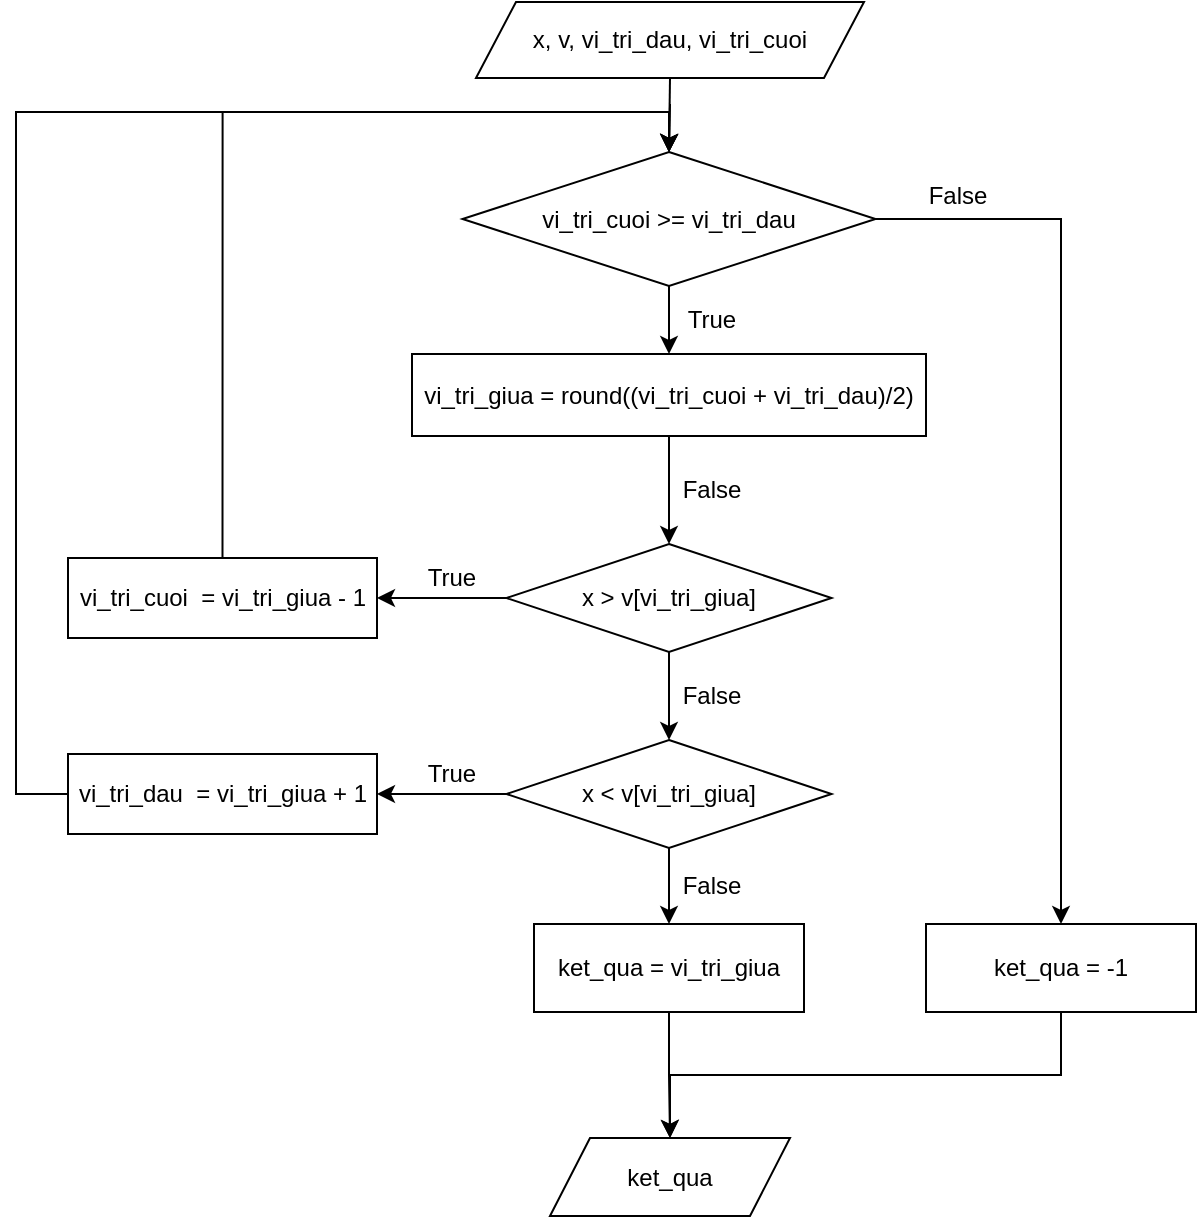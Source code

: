 <mxfile version="13.8.0" type="github">
  <diagram id="OzYs04S8uUPBTb7_q9K2" name="Page-1">
    <mxGraphModel dx="1378" dy="770" grid="0" gridSize="10" guides="1" tooltips="1" connect="1" arrows="1" fold="1" page="1" pageScale="1" pageWidth="827" pageHeight="700" math="0" shadow="0">
      <root>
        <mxCell id="0" />
        <mxCell id="1" parent="0" />
        <mxCell id="MOmWcvqIyaZAT1qRm1WX-9" style="edgeStyle=orthogonalEdgeStyle;rounded=0;orthogonalLoop=1;jettySize=auto;html=1;entryX=0.5;entryY=0;entryDx=0;entryDy=0;" edge="1" parent="1" target="MOmWcvqIyaZAT1qRm1WX-2">
          <mxGeometry relative="1" as="geometry">
            <mxPoint x="409" y="73" as="sourcePoint" />
          </mxGeometry>
        </mxCell>
        <mxCell id="MOmWcvqIyaZAT1qRm1WX-10" style="edgeStyle=orthogonalEdgeStyle;rounded=0;orthogonalLoop=1;jettySize=auto;html=1;exitX=0.5;exitY=1;exitDx=0;exitDy=0;entryX=0.5;entryY=0;entryDx=0;entryDy=0;" edge="1" parent="1" source="MOmWcvqIyaZAT1qRm1WX-2" target="MOmWcvqIyaZAT1qRm1WX-5">
          <mxGeometry relative="1" as="geometry" />
        </mxCell>
        <mxCell id="MOmWcvqIyaZAT1qRm1WX-29" style="edgeStyle=orthogonalEdgeStyle;rounded=0;orthogonalLoop=1;jettySize=auto;html=1;exitX=1;exitY=0.5;exitDx=0;exitDy=0;entryX=0.5;entryY=0;entryDx=0;entryDy=0;" edge="1" parent="1" source="MOmWcvqIyaZAT1qRm1WX-2" target="MOmWcvqIyaZAT1qRm1WX-27">
          <mxGeometry relative="1" as="geometry" />
        </mxCell>
        <mxCell id="MOmWcvqIyaZAT1qRm1WX-2" value="vi_tri_cuoi &amp;gt;= vi_tri_dau" style="rhombus;whiteSpace=wrap;html=1;" vertex="1" parent="1">
          <mxGeometry x="305.25" y="97" width="206.5" height="67" as="geometry" />
        </mxCell>
        <mxCell id="MOmWcvqIyaZAT1qRm1WX-16" style="edgeStyle=orthogonalEdgeStyle;rounded=0;orthogonalLoop=1;jettySize=auto;html=1;exitX=0;exitY=0.5;exitDx=0;exitDy=0;entryX=1;entryY=0.5;entryDx=0;entryDy=0;" edge="1" parent="1" source="MOmWcvqIyaZAT1qRm1WX-3" target="MOmWcvqIyaZAT1qRm1WX-6">
          <mxGeometry relative="1" as="geometry" />
        </mxCell>
        <mxCell id="MOmWcvqIyaZAT1qRm1WX-22" style="edgeStyle=orthogonalEdgeStyle;rounded=0;orthogonalLoop=1;jettySize=auto;html=1;exitX=0.5;exitY=1;exitDx=0;exitDy=0;entryX=0.5;entryY=0;entryDx=0;entryDy=0;" edge="1" parent="1" source="MOmWcvqIyaZAT1qRm1WX-3" target="MOmWcvqIyaZAT1qRm1WX-7">
          <mxGeometry relative="1" as="geometry" />
        </mxCell>
        <mxCell id="MOmWcvqIyaZAT1qRm1WX-3" value="x &amp;gt; v[vi_tri_giua]" style="rhombus;whiteSpace=wrap;html=1;" vertex="1" parent="1">
          <mxGeometry x="327.25" y="293" width="162.5" height="54" as="geometry" />
        </mxCell>
        <mxCell id="MOmWcvqIyaZAT1qRm1WX-11" style="edgeStyle=orthogonalEdgeStyle;rounded=0;orthogonalLoop=1;jettySize=auto;html=1;exitX=0.5;exitY=1;exitDx=0;exitDy=0;entryX=0.5;entryY=0;entryDx=0;entryDy=0;" edge="1" parent="1" source="MOmWcvqIyaZAT1qRm1WX-5" target="MOmWcvqIyaZAT1qRm1WX-3">
          <mxGeometry relative="1" as="geometry" />
        </mxCell>
        <mxCell id="MOmWcvqIyaZAT1qRm1WX-5" value="vi_tri_giua = round((vi_tri_cuoi + vi_tri_dau)/2)" style="rounded=0;whiteSpace=wrap;html=1;" vertex="1" parent="1">
          <mxGeometry x="280" y="198" width="257" height="41" as="geometry" />
        </mxCell>
        <mxCell id="MOmWcvqIyaZAT1qRm1WX-17" style="edgeStyle=orthogonalEdgeStyle;rounded=0;orthogonalLoop=1;jettySize=auto;html=1;exitX=0.5;exitY=0;exitDx=0;exitDy=0;entryX=0.5;entryY=0;entryDx=0;entryDy=0;" edge="1" parent="1" source="MOmWcvqIyaZAT1qRm1WX-6" target="MOmWcvqIyaZAT1qRm1WX-2">
          <mxGeometry relative="1" as="geometry">
            <mxPoint x="219" y="66" as="targetPoint" />
          </mxGeometry>
        </mxCell>
        <mxCell id="MOmWcvqIyaZAT1qRm1WX-6" value="vi_tri_cuoi&amp;nbsp; = vi_tri_giua - 1" style="rounded=0;whiteSpace=wrap;html=1;" vertex="1" parent="1">
          <mxGeometry x="108" y="300" width="154.5" height="40" as="geometry" />
        </mxCell>
        <mxCell id="MOmWcvqIyaZAT1qRm1WX-20" style="edgeStyle=orthogonalEdgeStyle;rounded=0;orthogonalLoop=1;jettySize=auto;html=1;exitX=0;exitY=0.5;exitDx=0;exitDy=0;entryX=1;entryY=0.5;entryDx=0;entryDy=0;" edge="1" parent="1" source="MOmWcvqIyaZAT1qRm1WX-7" target="MOmWcvqIyaZAT1qRm1WX-8">
          <mxGeometry relative="1" as="geometry" />
        </mxCell>
        <mxCell id="MOmWcvqIyaZAT1qRm1WX-30" style="edgeStyle=orthogonalEdgeStyle;rounded=0;orthogonalLoop=1;jettySize=auto;html=1;exitX=0.5;exitY=1;exitDx=0;exitDy=0;entryX=0.5;entryY=0;entryDx=0;entryDy=0;" edge="1" parent="1" source="MOmWcvqIyaZAT1qRm1WX-7" target="MOmWcvqIyaZAT1qRm1WX-26">
          <mxGeometry relative="1" as="geometry" />
        </mxCell>
        <mxCell id="MOmWcvqIyaZAT1qRm1WX-7" value="x &amp;lt; v[vi_tri_giua]" style="rhombus;whiteSpace=wrap;html=1;" vertex="1" parent="1">
          <mxGeometry x="327.25" y="391" width="162.5" height="54" as="geometry" />
        </mxCell>
        <mxCell id="MOmWcvqIyaZAT1qRm1WX-21" style="edgeStyle=orthogonalEdgeStyle;rounded=0;orthogonalLoop=1;jettySize=auto;html=1;exitX=0;exitY=0.5;exitDx=0;exitDy=0;entryX=0.5;entryY=0;entryDx=0;entryDy=0;" edge="1" parent="1" source="MOmWcvqIyaZAT1qRm1WX-8" target="MOmWcvqIyaZAT1qRm1WX-2">
          <mxGeometry relative="1" as="geometry">
            <Array as="points">
              <mxPoint x="82" y="418" />
              <mxPoint x="82" y="77" />
              <mxPoint x="409" y="77" />
            </Array>
          </mxGeometry>
        </mxCell>
        <mxCell id="MOmWcvqIyaZAT1qRm1WX-8" value="vi_tri_dau&amp;nbsp; = vi_tri_giua + 1" style="rounded=0;whiteSpace=wrap;html=1;" vertex="1" parent="1">
          <mxGeometry x="108" y="398" width="154.5" height="40" as="geometry" />
        </mxCell>
        <mxCell id="MOmWcvqIyaZAT1qRm1WX-31" style="edgeStyle=orthogonalEdgeStyle;rounded=0;orthogonalLoop=1;jettySize=auto;html=1;exitX=0.5;exitY=1;exitDx=0;exitDy=0;" edge="1" parent="1" source="MOmWcvqIyaZAT1qRm1WX-26" target="MOmWcvqIyaZAT1qRm1WX-28">
          <mxGeometry relative="1" as="geometry" />
        </mxCell>
        <mxCell id="MOmWcvqIyaZAT1qRm1WX-26" value="ket_qua = vi_tri_giua" style="rounded=0;whiteSpace=wrap;html=1;" vertex="1" parent="1">
          <mxGeometry x="341" y="483" width="135" height="44" as="geometry" />
        </mxCell>
        <mxCell id="MOmWcvqIyaZAT1qRm1WX-32" style="edgeStyle=orthogonalEdgeStyle;rounded=0;orthogonalLoop=1;jettySize=auto;html=1;exitX=0.5;exitY=1;exitDx=0;exitDy=0;" edge="1" parent="1" source="MOmWcvqIyaZAT1qRm1WX-27" target="MOmWcvqIyaZAT1qRm1WX-28">
          <mxGeometry relative="1" as="geometry" />
        </mxCell>
        <mxCell id="MOmWcvqIyaZAT1qRm1WX-27" value="ket_qua = -1" style="rounded=0;whiteSpace=wrap;html=1;" vertex="1" parent="1">
          <mxGeometry x="537" y="483" width="135" height="44" as="geometry" />
        </mxCell>
        <mxCell id="MOmWcvqIyaZAT1qRm1WX-28" value="ket_qua" style="shape=parallelogram;perimeter=parallelogramPerimeter;whiteSpace=wrap;html=1;fixedSize=1;" vertex="1" parent="1">
          <mxGeometry x="349" y="590" width="120" height="39" as="geometry" />
        </mxCell>
        <mxCell id="MOmWcvqIyaZAT1qRm1WX-35" style="edgeStyle=orthogonalEdgeStyle;rounded=0;orthogonalLoop=1;jettySize=auto;html=1;exitX=0.5;exitY=1;exitDx=0;exitDy=0;entryX=0.5;entryY=0;entryDx=0;entryDy=0;" edge="1" parent="1" source="MOmWcvqIyaZAT1qRm1WX-33" target="MOmWcvqIyaZAT1qRm1WX-2">
          <mxGeometry relative="1" as="geometry" />
        </mxCell>
        <mxCell id="MOmWcvqIyaZAT1qRm1WX-33" value="&lt;span&gt;x, v, vi_tri_dau, vi_tri_cuoi&lt;/span&gt;" style="shape=parallelogram;perimeter=parallelogramPerimeter;whiteSpace=wrap;html=1;fixedSize=1;" vertex="1" parent="1">
          <mxGeometry x="312" y="22" width="194" height="38" as="geometry" />
        </mxCell>
        <mxCell id="MOmWcvqIyaZAT1qRm1WX-36" value="True" style="text;html=1;strokeColor=none;fillColor=none;align=center;verticalAlign=middle;whiteSpace=wrap;rounded=0;" vertex="1" parent="1">
          <mxGeometry x="410" y="171" width="40" height="20" as="geometry" />
        </mxCell>
        <mxCell id="MOmWcvqIyaZAT1qRm1WX-37" value="True" style="text;html=1;strokeColor=none;fillColor=none;align=center;verticalAlign=middle;whiteSpace=wrap;rounded=0;" vertex="1" parent="1">
          <mxGeometry x="280" y="300" width="40" height="20" as="geometry" />
        </mxCell>
        <mxCell id="MOmWcvqIyaZAT1qRm1WX-39" value="True" style="text;html=1;strokeColor=none;fillColor=none;align=center;verticalAlign=middle;whiteSpace=wrap;rounded=0;" vertex="1" parent="1">
          <mxGeometry x="280" y="398" width="40" height="20" as="geometry" />
        </mxCell>
        <mxCell id="MOmWcvqIyaZAT1qRm1WX-40" value="False" style="text;html=1;strokeColor=none;fillColor=none;align=center;verticalAlign=middle;whiteSpace=wrap;rounded=0;" vertex="1" parent="1">
          <mxGeometry x="533" y="109" width="40" height="20" as="geometry" />
        </mxCell>
        <mxCell id="MOmWcvqIyaZAT1qRm1WX-41" value="False" style="text;html=1;strokeColor=none;fillColor=none;align=center;verticalAlign=middle;whiteSpace=wrap;rounded=0;" vertex="1" parent="1">
          <mxGeometry x="410" y="256" width="40" height="20" as="geometry" />
        </mxCell>
        <mxCell id="MOmWcvqIyaZAT1qRm1WX-42" value="False" style="text;html=1;strokeColor=none;fillColor=none;align=center;verticalAlign=middle;whiteSpace=wrap;rounded=0;" vertex="1" parent="1">
          <mxGeometry x="410" y="359" width="40" height="20" as="geometry" />
        </mxCell>
        <mxCell id="MOmWcvqIyaZAT1qRm1WX-43" value="False" style="text;html=1;strokeColor=none;fillColor=none;align=center;verticalAlign=middle;whiteSpace=wrap;rounded=0;" vertex="1" parent="1">
          <mxGeometry x="410" y="454" width="40" height="20" as="geometry" />
        </mxCell>
      </root>
    </mxGraphModel>
  </diagram>
</mxfile>
